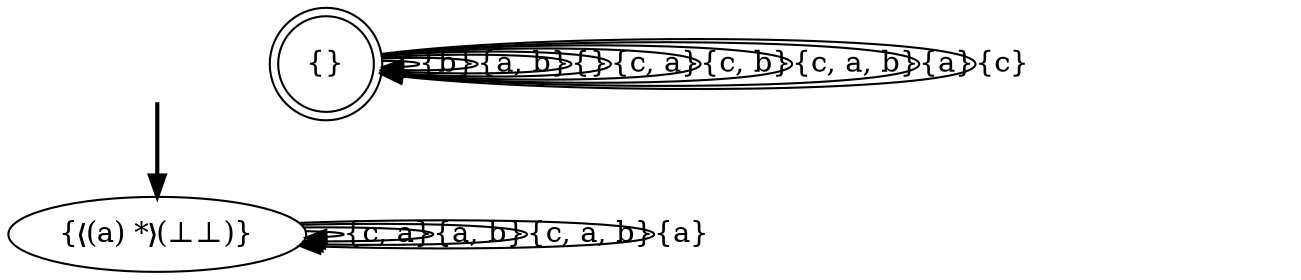 digraph {
	fake0 [style=invisible]
	"{❬(a) *❭(⊥⊥)}" [root=true]
	"{}" [shape=doublecircle]
	fake0 -> "{❬(a) *❭(⊥⊥)}" [style=bold]
	"{❬(a) *❭(⊥⊥)}" -> "{❬(a) *❭(⊥⊥)}" [label="{c, a}"]
	"{}" -> "{}" [label="{b}"]
	"{}" -> "{}" [label="{a, b}"]
	"{}" -> "{}" [label="{}"]
	"{}" -> "{}" [label="{c, a}"]
	"{❬(a) *❭(⊥⊥)}" -> "{❬(a) *❭(⊥⊥)}" [label="{a, b}"]
	"{}" -> "{}" [label="{c, b}"]
	"{}" -> "{}" [label="{c, a, b}"]
	"{❬(a) *❭(⊥⊥)}" -> "{❬(a) *❭(⊥⊥)}" [label="{c, a, b}"]
	"{❬(a) *❭(⊥⊥)}" -> "{❬(a) *❭(⊥⊥)}" [label="{a}"]
	"{}" -> "{}" [label="{a}"]
	"{}" -> "{}" [label="{c}"]
}
